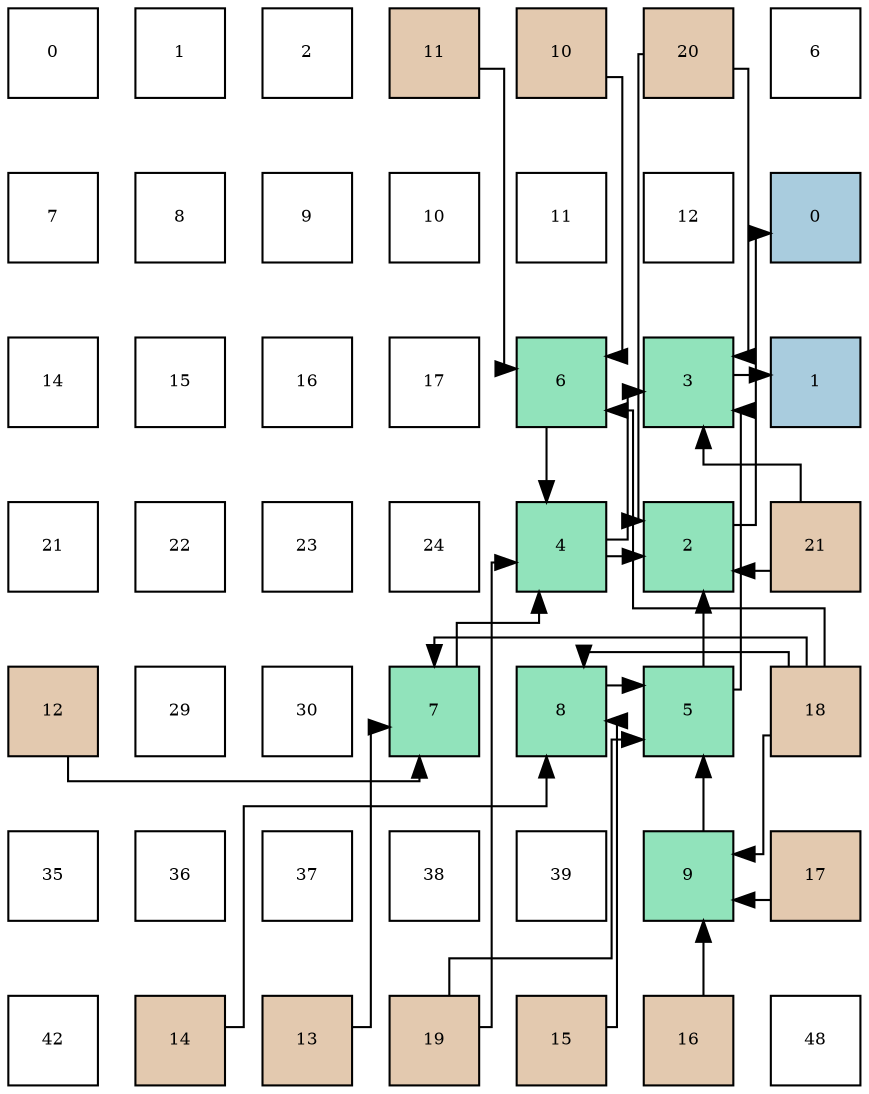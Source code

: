 digraph layout{
 rankdir=TB;
 splines=ortho;
 node [style=filled shape=square fixedsize=true width=0.6];
0[label="0", fontsize=8, fillcolor="#ffffff"];
1[label="1", fontsize=8, fillcolor="#ffffff"];
2[label="2", fontsize=8, fillcolor="#ffffff"];
3[label="11", fontsize=8, fillcolor="#e3c9af"];
4[label="10", fontsize=8, fillcolor="#e3c9af"];
5[label="20", fontsize=8, fillcolor="#e3c9af"];
6[label="6", fontsize=8, fillcolor="#ffffff"];
7[label="7", fontsize=8, fillcolor="#ffffff"];
8[label="8", fontsize=8, fillcolor="#ffffff"];
9[label="9", fontsize=8, fillcolor="#ffffff"];
10[label="10", fontsize=8, fillcolor="#ffffff"];
11[label="11", fontsize=8, fillcolor="#ffffff"];
12[label="12", fontsize=8, fillcolor="#ffffff"];
13[label="0", fontsize=8, fillcolor="#a9ccde"];
14[label="14", fontsize=8, fillcolor="#ffffff"];
15[label="15", fontsize=8, fillcolor="#ffffff"];
16[label="16", fontsize=8, fillcolor="#ffffff"];
17[label="17", fontsize=8, fillcolor="#ffffff"];
18[label="6", fontsize=8, fillcolor="#91e3bb"];
19[label="3", fontsize=8, fillcolor="#91e3bb"];
20[label="1", fontsize=8, fillcolor="#a9ccde"];
21[label="21", fontsize=8, fillcolor="#ffffff"];
22[label="22", fontsize=8, fillcolor="#ffffff"];
23[label="23", fontsize=8, fillcolor="#ffffff"];
24[label="24", fontsize=8, fillcolor="#ffffff"];
25[label="4", fontsize=8, fillcolor="#91e3bb"];
26[label="2", fontsize=8, fillcolor="#91e3bb"];
27[label="21", fontsize=8, fillcolor="#e3c9af"];
28[label="12", fontsize=8, fillcolor="#e3c9af"];
29[label="29", fontsize=8, fillcolor="#ffffff"];
30[label="30", fontsize=8, fillcolor="#ffffff"];
31[label="7", fontsize=8, fillcolor="#91e3bb"];
32[label="8", fontsize=8, fillcolor="#91e3bb"];
33[label="5", fontsize=8, fillcolor="#91e3bb"];
34[label="18", fontsize=8, fillcolor="#e3c9af"];
35[label="35", fontsize=8, fillcolor="#ffffff"];
36[label="36", fontsize=8, fillcolor="#ffffff"];
37[label="37", fontsize=8, fillcolor="#ffffff"];
38[label="38", fontsize=8, fillcolor="#ffffff"];
39[label="39", fontsize=8, fillcolor="#ffffff"];
40[label="9", fontsize=8, fillcolor="#91e3bb"];
41[label="17", fontsize=8, fillcolor="#e3c9af"];
42[label="42", fontsize=8, fillcolor="#ffffff"];
43[label="14", fontsize=8, fillcolor="#e3c9af"];
44[label="13", fontsize=8, fillcolor="#e3c9af"];
45[label="19", fontsize=8, fillcolor="#e3c9af"];
46[label="15", fontsize=8, fillcolor="#e3c9af"];
47[label="16", fontsize=8, fillcolor="#e3c9af"];
48[label="48", fontsize=8, fillcolor="#ffffff"];
edge [constraint=false, style=vis];26 -> 13;
19 -> 20;
25 -> 26;
25 -> 19;
33 -> 26;
33 -> 19;
18 -> 25;
31 -> 25;
32 -> 33;
40 -> 33;
4 -> 18;
3 -> 18;
28 -> 31;
44 -> 31;
43 -> 32;
46 -> 32;
47 -> 40;
41 -> 40;
34 -> 18;
34 -> 31;
34 -> 32;
34 -> 40;
45 -> 25;
45 -> 33;
5 -> 26;
5 -> 19;
27 -> 26;
27 -> 19;
edge [constraint=true, style=invis];
0 -> 7 -> 14 -> 21 -> 28 -> 35 -> 42;
1 -> 8 -> 15 -> 22 -> 29 -> 36 -> 43;
2 -> 9 -> 16 -> 23 -> 30 -> 37 -> 44;
3 -> 10 -> 17 -> 24 -> 31 -> 38 -> 45;
4 -> 11 -> 18 -> 25 -> 32 -> 39 -> 46;
5 -> 12 -> 19 -> 26 -> 33 -> 40 -> 47;
6 -> 13 -> 20 -> 27 -> 34 -> 41 -> 48;
rank = same {0 -> 1 -> 2 -> 3 -> 4 -> 5 -> 6};
rank = same {7 -> 8 -> 9 -> 10 -> 11 -> 12 -> 13};
rank = same {14 -> 15 -> 16 -> 17 -> 18 -> 19 -> 20};
rank = same {21 -> 22 -> 23 -> 24 -> 25 -> 26 -> 27};
rank = same {28 -> 29 -> 30 -> 31 -> 32 -> 33 -> 34};
rank = same {35 -> 36 -> 37 -> 38 -> 39 -> 40 -> 41};
rank = same {42 -> 43 -> 44 -> 45 -> 46 -> 47 -> 48};
}